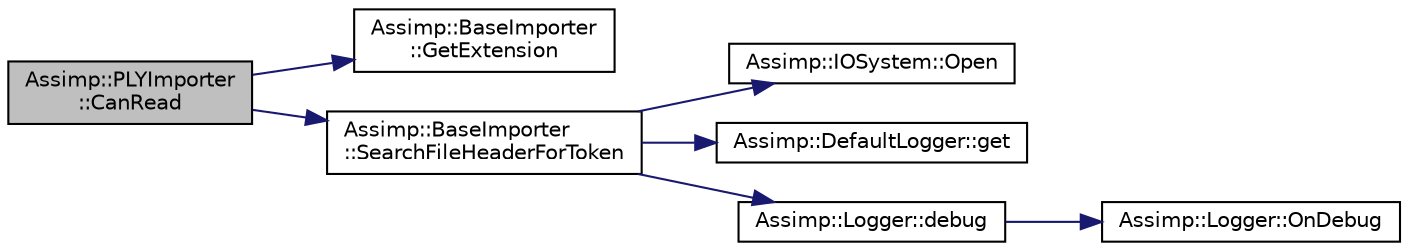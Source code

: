 digraph "Assimp::PLYImporter::CanRead"
{
  edge [fontname="Helvetica",fontsize="10",labelfontname="Helvetica",labelfontsize="10"];
  node [fontname="Helvetica",fontsize="10",shape=record];
  rankdir="LR";
  Node1 [label="Assimp::PLYImporter\l::CanRead",height=0.2,width=0.4,color="black", fillcolor="grey75", style="filled", fontcolor="black"];
  Node1 -> Node2 [color="midnightblue",fontsize="10",style="solid",fontname="Helvetica"];
  Node2 [label="Assimp::BaseImporter\l::GetExtension",height=0.2,width=0.4,color="black", fillcolor="white", style="filled",URL="$class_assimp_1_1_base_importer.html#a3954284d75f9fe30f5ff1758ecd2faeb",tooltip="Extract file extension from a string. "];
  Node1 -> Node3 [color="midnightblue",fontsize="10",style="solid",fontname="Helvetica"];
  Node3 [label="Assimp::BaseImporter\l::SearchFileHeaderForToken",height=0.2,width=0.4,color="black", fillcolor="white", style="filled",URL="$class_assimp_1_1_base_importer.html#a0f51adee4d99f4bef36f1db178009f51"];
  Node3 -> Node4 [color="midnightblue",fontsize="10",style="solid",fontname="Helvetica"];
  Node4 [label="Assimp::IOSystem::Open",height=0.2,width=0.4,color="black", fillcolor="white", style="filled",URL="$class_assimp_1_1_i_o_system.html#ac512ece3b0701de5682553007a4c0816",tooltip="Open a new file with a given path. "];
  Node3 -> Node5 [color="midnightblue",fontsize="10",style="solid",fontname="Helvetica"];
  Node5 [label="Assimp::DefaultLogger::get",height=0.2,width=0.4,color="black", fillcolor="white", style="filled",URL="$class_assimp_1_1_default_logger.html#a093cac26b06553ac774f84769cb0d691",tooltip="Getter for singleton instance. "];
  Node3 -> Node6 [color="midnightblue",fontsize="10",style="solid",fontname="Helvetica"];
  Node6 [label="Assimp::Logger::debug",height=0.2,width=0.4,color="black", fillcolor="white", style="filled",URL="$class_assimp_1_1_logger.html#a3b10454ab4c0949f251062376d9c4161",tooltip="Writes a debug message. "];
  Node6 -> Node7 [color="midnightblue",fontsize="10",style="solid",fontname="Helvetica"];
  Node7 [label="Assimp::Logger::OnDebug",height=0.2,width=0.4,color="black", fillcolor="white", style="filled",URL="$class_assimp_1_1_logger.html#aded6996d20f14204877097b88bd5eac6",tooltip="Called as a request to write a specific debug message. "];
}

